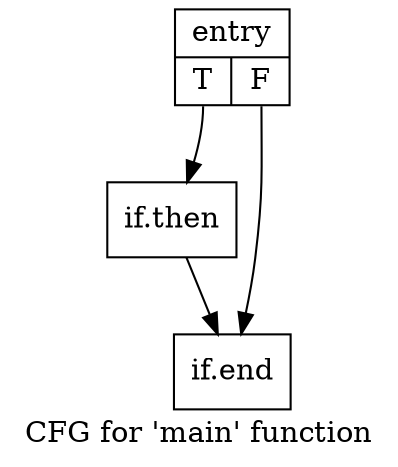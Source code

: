 digraph "CFG for 'main' function" {
	label="CFG for 'main' function";

	Node0x286c210 [shape=record,label="{entry|{<s0>T|<s1>F}}"];
	Node0x286c210:s0 -> Node0x286c270;
	Node0x286c210:s1 -> Node0x286c2d0;
	Node0x286c270 [shape=record,label="{if.then}"];
	Node0x286c270 -> Node0x286c2d0;
	Node0x286c2d0 [shape=record,label="{if.end}"];
}
